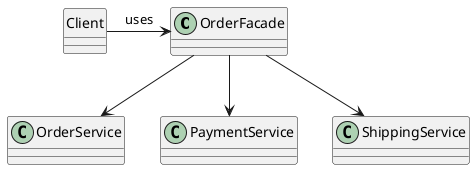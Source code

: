 @startuml
class OrderFacade {}
class OrderService {}
class PaymentService {}
class ShippingService {}

class Client{}
hide Client circle

Client -right-> OrderFacade: uses
OrderFacade -down-> OrderService
OrderFacade -down-> PaymentService
OrderFacade -down-> ShippingService
@enduml
